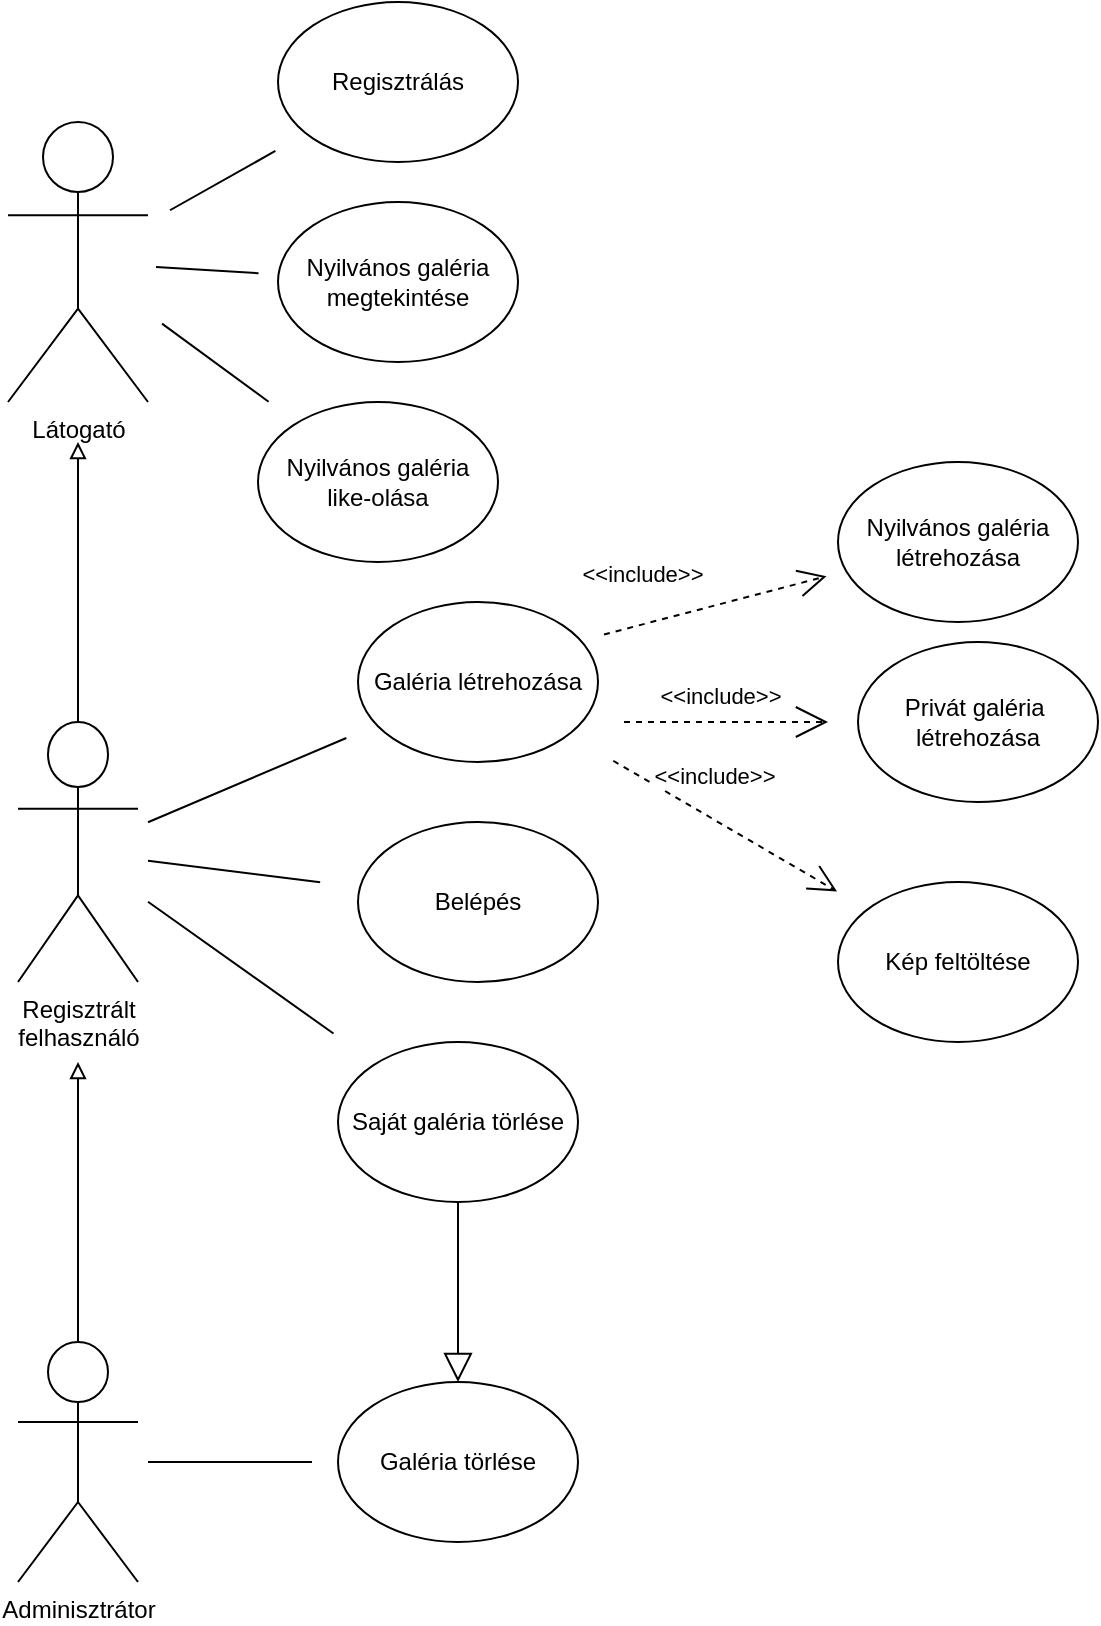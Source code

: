 <mxfile version="16.6.6" type="device"><diagram id="fP_hKYPSmF66X-yHbbab" name="Page-1"><mxGraphModel dx="1422" dy="754" grid="1" gridSize="10" guides="1" tooltips="1" connect="1" arrows="1" fold="1" page="1" pageScale="1" pageWidth="827" pageHeight="1169" math="0" shadow="0"><root><mxCell id="0"/><mxCell id="1" parent="0"/><mxCell id="Fy3zLsdQOpmu7D7WXwCW-44" style="edgeStyle=none;rounded=0;orthogonalLoop=1;jettySize=auto;html=1;endArrow=none;endFill=0;startSize=9;endSize=12;sourcePerimeterSpacing=11;targetPerimeterSpacing=17;" edge="1" parent="1" source="Fy3zLsdQOpmu7D7WXwCW-1" target="Fy3zLsdQOpmu7D7WXwCW-17"><mxGeometry relative="1" as="geometry"/></mxCell><mxCell id="Fy3zLsdQOpmu7D7WXwCW-45" style="edgeStyle=none;rounded=0;orthogonalLoop=1;jettySize=auto;html=1;endArrow=none;endFill=0;startSize=9;endSize=9;sourcePerimeterSpacing=4;targetPerimeterSpacing=10;" edge="1" parent="1" source="Fy3zLsdQOpmu7D7WXwCW-1" target="Fy3zLsdQOpmu7D7WXwCW-18"><mxGeometry relative="1" as="geometry"/></mxCell><mxCell id="Fy3zLsdQOpmu7D7WXwCW-46" style="edgeStyle=none;rounded=0;orthogonalLoop=1;jettySize=auto;html=1;endArrow=none;endFill=0;startSize=9;endSize=12;sourcePerimeterSpacing=7;targetPerimeterSpacing=17;" edge="1" parent="1" source="Fy3zLsdQOpmu7D7WXwCW-1" target="Fy3zLsdQOpmu7D7WXwCW-19"><mxGeometry relative="1" as="geometry"/></mxCell><mxCell id="Fy3zLsdQOpmu7D7WXwCW-1" value="Látogató" style="shape=umlActor;verticalLabelPosition=bottom;verticalAlign=top;html=1;outlineConnect=0;" vertex="1" parent="1"><mxGeometry x="95" y="80" width="70" height="140" as="geometry"/></mxCell><mxCell id="Fy3zLsdQOpmu7D7WXwCW-7" style="edgeStyle=orthogonalEdgeStyle;rounded=0;orthogonalLoop=1;jettySize=auto;html=1;exitX=0.5;exitY=0;exitDx=0;exitDy=0;exitPerimeter=0;endArrow=block;endFill=0;targetPerimeterSpacing=20;" edge="1" parent="1" source="Fy3zLsdQOpmu7D7WXwCW-2" target="Fy3zLsdQOpmu7D7WXwCW-1"><mxGeometry relative="1" as="geometry"/></mxCell><mxCell id="Fy3zLsdQOpmu7D7WXwCW-32" style="edgeStyle=none;rounded=0;orthogonalLoop=1;jettySize=auto;html=1;endArrow=none;endFill=0;startSize=10;endSize=12;sourcePerimeterSpacing=5;targetPerimeterSpacing=25;" edge="1" parent="1" source="Fy3zLsdQOpmu7D7WXwCW-2" target="Fy3zLsdQOpmu7D7WXwCW-25"><mxGeometry relative="1" as="geometry"/></mxCell><mxCell id="Fy3zLsdQOpmu7D7WXwCW-33" style="edgeStyle=none;rounded=0;orthogonalLoop=1;jettySize=auto;html=1;endArrow=none;endFill=0;startSize=10;endSize=12;sourcePerimeterSpacing=5;targetPerimeterSpacing=20;" edge="1" parent="1" source="Fy3zLsdQOpmu7D7WXwCW-2" target="Fy3zLsdQOpmu7D7WXwCW-24"><mxGeometry relative="1" as="geometry"/></mxCell><mxCell id="Fy3zLsdQOpmu7D7WXwCW-34" style="edgeStyle=none;rounded=0;orthogonalLoop=1;jettySize=auto;html=1;endArrow=none;endFill=0;startSize=10;endSize=12;sourcePerimeterSpacing=5;targetPerimeterSpacing=16;" edge="1" parent="1" source="Fy3zLsdQOpmu7D7WXwCW-2" target="Fy3zLsdQOpmu7D7WXwCW-22"><mxGeometry relative="1" as="geometry"/></mxCell><mxCell id="Fy3zLsdQOpmu7D7WXwCW-2" value="Regisztrált &lt;br&gt;felhasználó" style="shape=umlActor;verticalLabelPosition=bottom;verticalAlign=top;html=1;outlineConnect=0;" vertex="1" parent="1"><mxGeometry x="100" y="380" width="60" height="130" as="geometry"/></mxCell><mxCell id="Fy3zLsdQOpmu7D7WXwCW-6" style="edgeStyle=orthogonalEdgeStyle;rounded=0;orthogonalLoop=1;jettySize=auto;html=1;exitX=0.5;exitY=0;exitDx=0;exitDy=0;exitPerimeter=0;endArrow=block;endFill=0;targetPerimeterSpacing=40;" edge="1" parent="1" source="Fy3zLsdQOpmu7D7WXwCW-3" target="Fy3zLsdQOpmu7D7WXwCW-2"><mxGeometry relative="1" as="geometry"/></mxCell><mxCell id="Fy3zLsdQOpmu7D7WXwCW-31" style="edgeStyle=none;rounded=0;orthogonalLoop=1;jettySize=auto;html=1;endArrow=none;endFill=0;startSize=10;endSize=12;sourcePerimeterSpacing=5;targetPerimeterSpacing=13;" edge="1" parent="1" source="Fy3zLsdQOpmu7D7WXwCW-3" target="Fy3zLsdQOpmu7D7WXwCW-26"><mxGeometry relative="1" as="geometry"/></mxCell><mxCell id="Fy3zLsdQOpmu7D7WXwCW-3" value="Adminisztrátor" style="shape=umlActor;verticalLabelPosition=bottom;verticalAlign=top;html=1;outlineConnect=0;" vertex="1" parent="1"><mxGeometry x="100" y="690" width="60" height="120" as="geometry"/></mxCell><mxCell id="Fy3zLsdQOpmu7D7WXwCW-17" value="Regisztrálás" style="ellipse;whiteSpace=wrap;html=1;" vertex="1" parent="1"><mxGeometry x="230" y="20" width="120" height="80" as="geometry"/></mxCell><mxCell id="Fy3zLsdQOpmu7D7WXwCW-18" value="Nyilvános galéria megtekintése" style="ellipse;whiteSpace=wrap;html=1;" vertex="1" parent="1"><mxGeometry x="230" y="120" width="120" height="80" as="geometry"/></mxCell><mxCell id="Fy3zLsdQOpmu7D7WXwCW-19" value="Nyilvános galéria&lt;br&gt;like-olása" style="ellipse;whiteSpace=wrap;html=1;" vertex="1" parent="1"><mxGeometry x="220" y="220" width="120" height="80" as="geometry"/></mxCell><mxCell id="Fy3zLsdQOpmu7D7WXwCW-20" value="Nyilvános galéria&lt;br&gt;létrehozása" style="ellipse;whiteSpace=wrap;html=1;" vertex="1" parent="1"><mxGeometry x="510" y="250" width="120" height="80" as="geometry"/></mxCell><mxCell id="Fy3zLsdQOpmu7D7WXwCW-21" value="Privát galéria&amp;nbsp;&lt;br&gt;létrehozása" style="ellipse;whiteSpace=wrap;html=1;" vertex="1" parent="1"><mxGeometry x="520" y="340" width="120" height="80" as="geometry"/></mxCell><mxCell id="Fy3zLsdQOpmu7D7WXwCW-36" style="edgeStyle=none;rounded=0;orthogonalLoop=1;jettySize=auto;html=1;endArrow=open;endFill=0;startSize=10;endSize=12;sourcePerimeterSpacing=5;targetPerimeterSpacing=10;dashed=1;" edge="1" parent="1" target="Fy3zLsdQOpmu7D7WXwCW-20"><mxGeometry relative="1" as="geometry"><mxPoint x="393.001" y="336.244" as="sourcePoint"/><mxPoint x="440" y="310" as="targetPoint"/></mxGeometry></mxCell><mxCell id="Fy3zLsdQOpmu7D7WXwCW-37" value="&amp;lt;&amp;lt;include&amp;gt;&amp;gt;" style="edgeLabel;html=1;align=center;verticalAlign=middle;resizable=0;points=[];" vertex="1" connectable="0" parent="Fy3zLsdQOpmu7D7WXwCW-36"><mxGeometry x="-0.378" y="-1" relative="1" as="geometry"><mxPoint x="-16" y="-22" as="offset"/></mxGeometry></mxCell><mxCell id="Fy3zLsdQOpmu7D7WXwCW-22" value="Galéria létrehozása" style="ellipse;whiteSpace=wrap;html=1;" vertex="1" parent="1"><mxGeometry x="270" y="320" width="120" height="80" as="geometry"/></mxCell><mxCell id="Fy3zLsdQOpmu7D7WXwCW-23" value="Kép feltöltése" style="ellipse;whiteSpace=wrap;html=1;" vertex="1" parent="1"><mxGeometry x="510" y="460" width="120" height="80" as="geometry"/></mxCell><mxCell id="Fy3zLsdQOpmu7D7WXwCW-24" value="Belépés" style="ellipse;whiteSpace=wrap;html=1;" vertex="1" parent="1"><mxGeometry x="270" y="430" width="120" height="80" as="geometry"/></mxCell><mxCell id="Fy3zLsdQOpmu7D7WXwCW-28" style="edgeStyle=none;rounded=0;orthogonalLoop=1;jettySize=auto;html=1;exitX=0.5;exitY=1;exitDx=0;exitDy=0;entryX=0.5;entryY=0;entryDx=0;entryDy=0;endArrow=block;endFill=0;startSize=10;endSize=12;sourcePerimeterSpacing=5;targetPerimeterSpacing=32;" edge="1" parent="1" source="Fy3zLsdQOpmu7D7WXwCW-25" target="Fy3zLsdQOpmu7D7WXwCW-26"><mxGeometry relative="1" as="geometry"/></mxCell><mxCell id="Fy3zLsdQOpmu7D7WXwCW-25" value="Saját galéria törlése" style="ellipse;whiteSpace=wrap;html=1;" vertex="1" parent="1"><mxGeometry x="260" y="540" width="120" height="80" as="geometry"/></mxCell><mxCell id="Fy3zLsdQOpmu7D7WXwCW-26" value="Galéria törlése" style="ellipse;whiteSpace=wrap;html=1;" vertex="1" parent="1"><mxGeometry x="260" y="710" width="120" height="80" as="geometry"/></mxCell><mxCell id="Fy3zLsdQOpmu7D7WXwCW-38" style="edgeStyle=none;rounded=0;orthogonalLoop=1;jettySize=auto;html=1;endArrow=open;endFill=0;startSize=9;endSize=14;sourcePerimeterSpacing=8;targetPerimeterSpacing=15;dashed=1;" edge="1" parent="1" target="Fy3zLsdQOpmu7D7WXwCW-21"><mxGeometry relative="1" as="geometry"><mxPoint x="403" y="380" as="sourcePoint"/><mxPoint x="530" y="380" as="targetPoint"/></mxGeometry></mxCell><mxCell id="Fy3zLsdQOpmu7D7WXwCW-39" value="&amp;lt;&amp;lt;include&amp;gt;&amp;gt;" style="edgeLabel;html=1;align=center;verticalAlign=middle;resizable=0;points=[];" vertex="1" connectable="0" parent="Fy3zLsdQOpmu7D7WXwCW-38"><mxGeometry x="-0.378" y="-1" relative="1" as="geometry"><mxPoint x="16" y="-14" as="offset"/></mxGeometry></mxCell><mxCell id="Fy3zLsdQOpmu7D7WXwCW-40" style="edgeStyle=none;rounded=0;orthogonalLoop=1;jettySize=auto;html=1;endArrow=open;endFill=0;startSize=10;endSize=12;sourcePerimeterSpacing=25;targetPerimeterSpacing=17;dashed=1;" edge="1" parent="1" source="Fy3zLsdQOpmu7D7WXwCW-22" target="Fy3zLsdQOpmu7D7WXwCW-23"><mxGeometry relative="1" as="geometry"><mxPoint x="400" y="400" as="sourcePoint"/><mxPoint x="470" y="430.24" as="targetPoint"/></mxGeometry></mxCell><mxCell id="Fy3zLsdQOpmu7D7WXwCW-41" value="&amp;lt;&amp;lt;include&amp;gt;&amp;gt;" style="edgeLabel;html=1;align=center;verticalAlign=middle;resizable=0;points=[];" vertex="1" connectable="0" parent="Fy3zLsdQOpmu7D7WXwCW-40"><mxGeometry x="-0.378" y="-1" relative="1" as="geometry"><mxPoint x="16" y="-14" as="offset"/></mxGeometry></mxCell></root></mxGraphModel></diagram></mxfile>